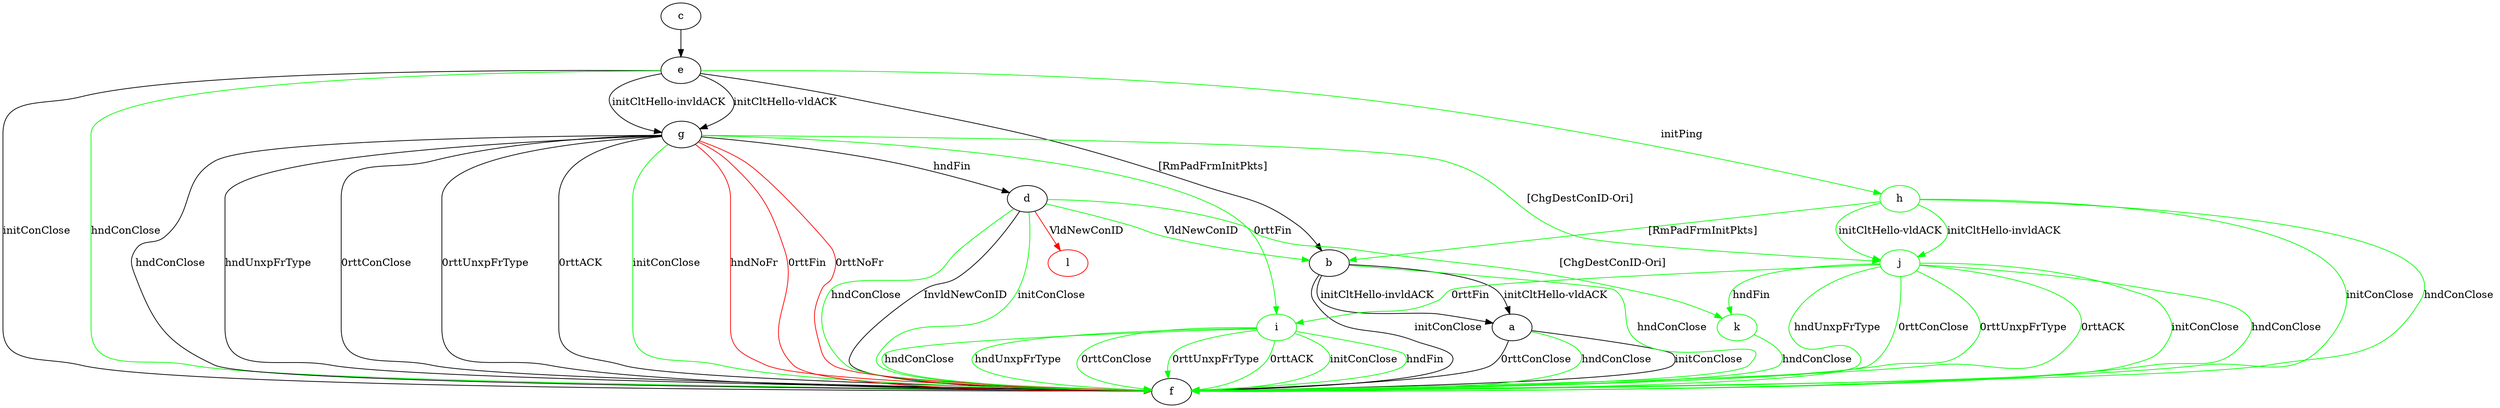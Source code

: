 digraph "" {
	a -> f	[key=0,
		label="initConClose "];
	a -> f	[key=1,
		label="0rttConClose "];
	a -> f	[key=2,
		color=green,
		label="hndConClose "];
	b -> a	[key=0,
		label="initCltHello-vldACK "];
	b -> a	[key=1,
		label="initCltHello-invldACK "];
	b -> f	[key=0,
		label="initConClose "];
	b -> f	[key=1,
		color=green,
		label="hndConClose "];
	c -> e	[key=0];
	d -> b	[key=0,
		color=green,
		label="VldNewConID "];
	d -> f	[key=0,
		label="InvldNewConID "];
	d -> f	[key=1,
		color=green,
		label="initConClose "];
	d -> f	[key=2,
		color=green,
		label="hndConClose "];
	k	[color=green];
	d -> k	[key=0,
		color=green,
		label="[ChgDestConID-Ori] "];
	l	[color=red];
	d -> l	[key=0,
		color=red,
		label="VldNewConID "];
	e -> b	[key=0,
		label="[RmPadFrmInitPkts] "];
	e -> f	[key=0,
		label="initConClose "];
	e -> f	[key=1,
		color=green,
		label="hndConClose "];
	e -> g	[key=0,
		label="initCltHello-vldACK "];
	e -> g	[key=1,
		label="initCltHello-invldACK "];
	h	[color=green];
	e -> h	[key=0,
		color=green,
		label="initPing "];
	g -> d	[key=0,
		label="hndFin "];
	g -> f	[key=0,
		label="hndConClose "];
	g -> f	[key=1,
		label="hndUnxpFrType "];
	g -> f	[key=2,
		label="0rttConClose "];
	g -> f	[key=3,
		label="0rttUnxpFrType "];
	g -> f	[key=4,
		label="0rttACK "];
	g -> f	[key=5,
		color=green,
		label="initConClose "];
	g -> f	[key=6,
		color=red,
		label="hndNoFr "];
	g -> f	[key=7,
		color=red,
		label="0rttFin "];
	g -> f	[key=8,
		color=red,
		label="0rttNoFr "];
	i	[color=green];
	g -> i	[key=0,
		color=green,
		label="0rttFin "];
	j	[color=green];
	g -> j	[key=0,
		color=green,
		label="[ChgDestConID-Ori] "];
	h -> b	[key=0,
		color=green,
		label="[RmPadFrmInitPkts] "];
	h -> f	[key=0,
		color=green,
		label="initConClose "];
	h -> f	[key=1,
		color=green,
		label="hndConClose "];
	h -> j	[key=0,
		color=green,
		label="initCltHello-vldACK "];
	h -> j	[key=1,
		color=green,
		label="initCltHello-invldACK "];
	i -> f	[key=0,
		color=green,
		label="initConClose "];
	i -> f	[key=1,
		color=green,
		label="hndFin "];
	i -> f	[key=2,
		color=green,
		label="hndConClose "];
	i -> f	[key=3,
		color=green,
		label="hndUnxpFrType "];
	i -> f	[key=4,
		color=green,
		label="0rttConClose "];
	i -> f	[key=5,
		color=green,
		label="0rttUnxpFrType "];
	i -> f	[key=6,
		color=green,
		label="0rttACK "];
	j -> f	[key=0,
		color=green,
		label="initConClose "];
	j -> f	[key=1,
		color=green,
		label="hndConClose "];
	j -> f	[key=2,
		color=green,
		label="hndUnxpFrType "];
	j -> f	[key=3,
		color=green,
		label="0rttConClose "];
	j -> f	[key=4,
		color=green,
		label="0rttUnxpFrType "];
	j -> f	[key=5,
		color=green,
		label="0rttACK "];
	j -> i	[key=0,
		color=green,
		label="0rttFin "];
	j -> k	[key=0,
		color=green,
		label="hndFin "];
	k -> f	[key=0,
		color=green,
		label="hndConClose "];
}

